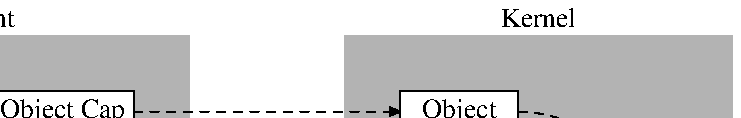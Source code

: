 input boxes;
beginfig(1);

defaultfont := "ptmr8r";

% Client
boxjoin(a.sw = b.nw + (0bp, 30bp); a.se = b.ne + (0bp, 30bp));
boxit.coc("Object Cap");
fixsize(coc);
boxit.crc("Reply Cap");
drawboxed(coc, crc);
boxjoin();
circleit.sw("Call"); sw.dx = sw.dy;
sw.e = center(coc.w -- crc.w) - (10bp, 0bp);
drawboxed(sw);
boxit.client();
client.w = sw.w - (45bp, 0bp);
client.ne = coc.ne + (20bp, 20bp);
fixpos(client);
fill bpath(client) withcolor 0.7white;
unfill bpath(coc);
unfill bpath(crc);
unfill bpath(sw);
drawboxed(coc, crc, sw);
label.top("Client", client.n);

% Kernel
boxjoin(a.sw = b.nw + (0bp, 30bp); a.se = b.ne + (0bp, 30bp));
boxit.ko("Object");
ko.w = coc.e + (96bp, 0bp);
boxit.kep("Endpoint");
fixsize(kep);
drawboxed(ko, kep);
boxjoin();
circleit.sc("Syscall"); sc.dx = sc.dy;
sc.w = center(ko.e -- kep.e) + (20bp, 0bp);
drawboxed(sc);
boxit.kernel();
kernel.e = sc.e + (20bp, 0bp);
kernel.sw = kep.sw - (20bp, 20bp);
fixpos(kernel);
fill bpath(kernel) withcolor 0.7white;
unfill bpath.ko;
unfill bpath.kep;
unfill bpath.sc;
drawboxed(ko, kep, sc);
label.top("Kernel", kernel.n);

% Operation
drawarrow sw.c..coc.w{right} cutbefore bpath.sw dashed evenly;
drawarrow coc.e--ko.w dashed evenly;
drawarrow ko.e{right}..sc.c cutafter bpath.sc dashed evenly;
drawarrow sc.c..kep.e{left} cutbefore bpath.sc dashed evenly;
drawarrow kep.w--crc.e dashed evenly;
drawarrow crc.w{left}..sw.c cutafter bpath.sw dashed evenly;

pair req, res;
req = sw.c - (15bp, -15bp);
label.lft("Request", req);
res = sw.c - (15bp, 15bp);
label.lft("Result", res);
drawarrow req{right}..sw.c cutafter bpath.sw dashed evenly;
drawarrow sw.c..res{left} cutbefore bpath.sw dashed evenly;

endfig;
end.

